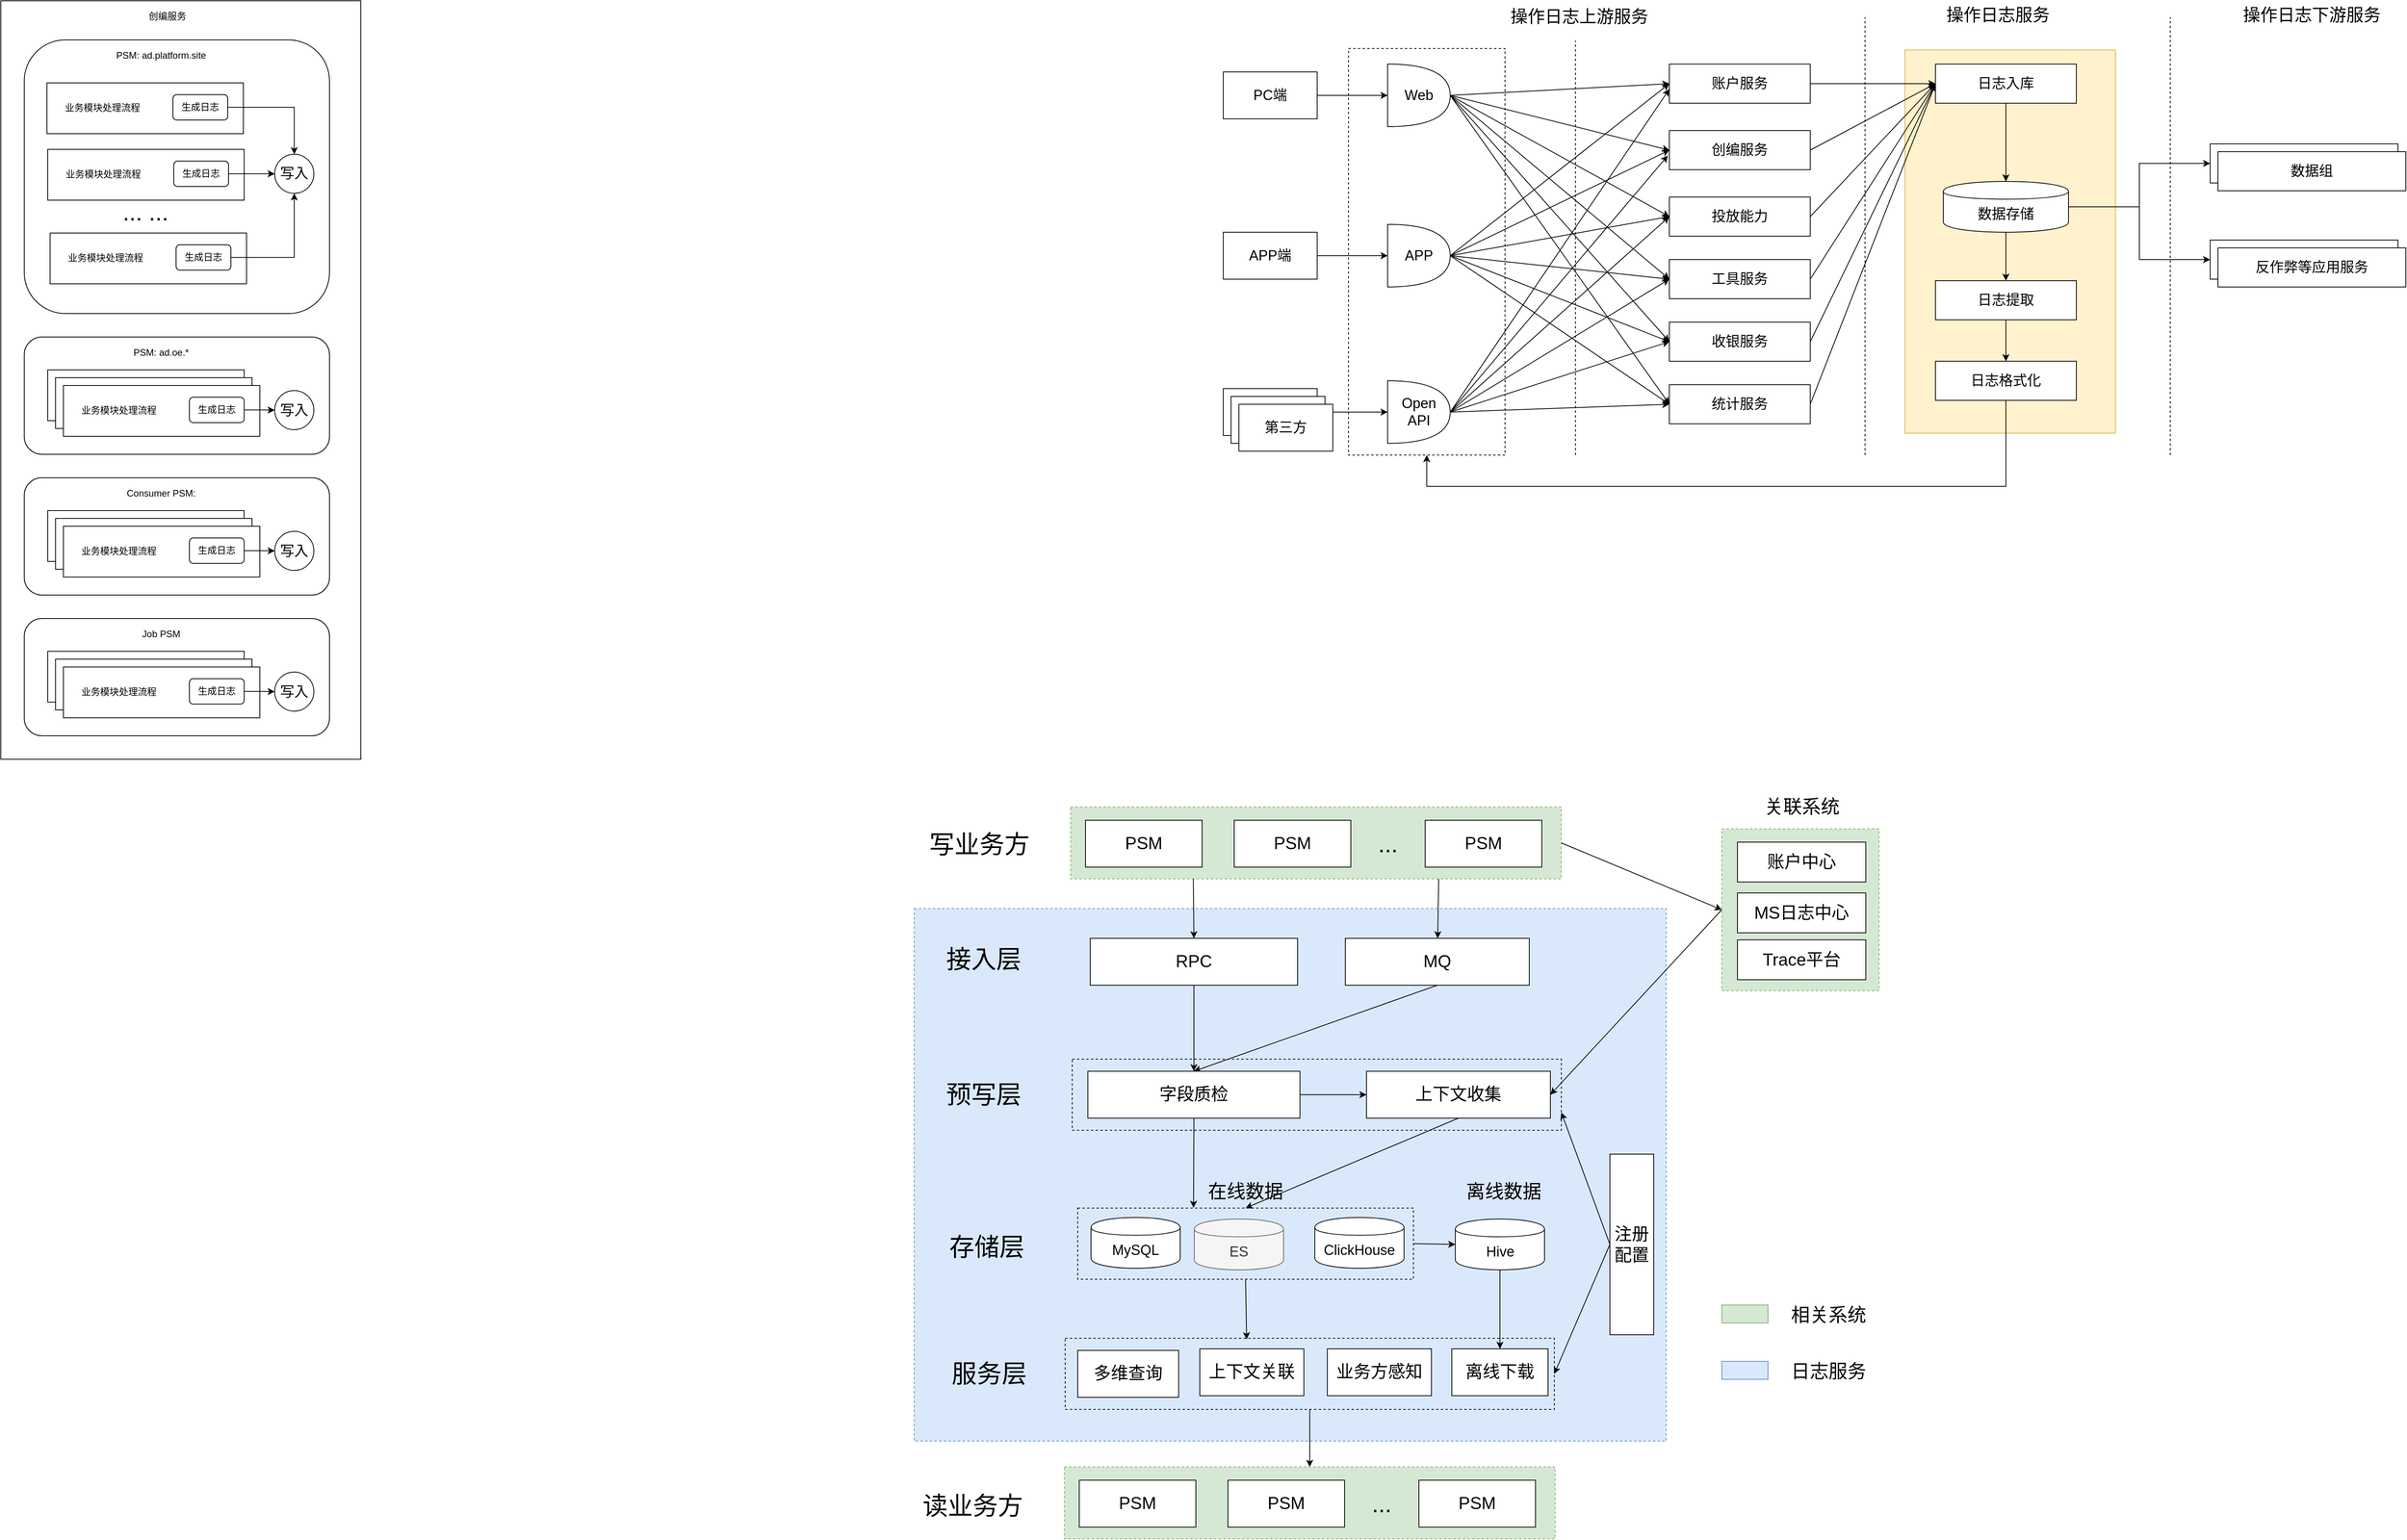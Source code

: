 <mxfile version="12.8.8" type="github">
  <diagram id="G-P-OJ7w4pr3d5O-FjNl" name="Page-1">
    <mxGraphModel dx="2728" dy="1015" grid="0" gridSize="10" guides="1" tooltips="1" connect="1" arrows="1" fold="1" page="1" pageScale="1" pageWidth="827" pageHeight="1169" math="0" shadow="0">
      <root>
        <mxCell id="0" />
        <mxCell id="1" parent="0" />
        <mxCell id="ilKDNeLHNMvyYoR8y2It-230" value="" style="rounded=0;whiteSpace=wrap;html=1;dashed=1;fontSize=24;fillColor=#dae8fc;strokeColor=#6c8ebf;" vertex="1" parent="1">
          <mxGeometry x="835" y="1180" width="961" height="681" as="geometry" />
        </mxCell>
        <mxCell id="ilKDNeLHNMvyYoR8y2It-225" value="" style="rounded=0;whiteSpace=wrap;html=1;fontSize=32;fillColor=none;dashed=1;" vertex="1" parent="1">
          <mxGeometry x="1037" y="1372.5" width="625" height="91" as="geometry" />
        </mxCell>
        <mxCell id="ilKDNeLHNMvyYoR8y2It-206" value="" style="rounded=0;whiteSpace=wrap;html=1;fontSize=32;fillColor=#d5e8d4;dashed=1;strokeColor=#82b366;" vertex="1" parent="1">
          <mxGeometry x="1035" y="1050" width="627" height="92" as="geometry" />
        </mxCell>
        <mxCell id="ilKDNeLHNMvyYoR8y2It-201" value="" style="rounded=0;whiteSpace=wrap;html=1;fontSize=32;fillColor=#d5e8d4;dashed=1;strokeColor=#82b366;" vertex="1" parent="1">
          <mxGeometry x="1867" y="1078" width="201" height="207" as="geometry" />
        </mxCell>
        <mxCell id="ilKDNeLHNMvyYoR8y2It-242" style="edgeStyle=none;rounded=0;orthogonalLoop=1;jettySize=auto;html=1;exitX=0.5;exitY=1;exitDx=0;exitDy=0;entryX=0.5;entryY=0;entryDx=0;entryDy=0;fontSize=24;" edge="1" parent="1" source="ilKDNeLHNMvyYoR8y2It-223" target="ilKDNeLHNMvyYoR8y2It-236">
          <mxGeometry relative="1" as="geometry" />
        </mxCell>
        <mxCell id="ilKDNeLHNMvyYoR8y2It-223" value="" style="rounded=0;whiteSpace=wrap;html=1;fontSize=32;fillColor=none;dashed=1;" vertex="1" parent="1">
          <mxGeometry x="1028" y="1729.5" width="625" height="91" as="geometry" />
        </mxCell>
        <mxCell id="ilKDNeLHNMvyYoR8y2It-227" style="edgeStyle=none;rounded=0;orthogonalLoop=1;jettySize=auto;html=1;exitX=0.5;exitY=1;exitDx=0;exitDy=0;entryX=0.371;entryY=0.015;entryDx=0;entryDy=0;fontSize=24;entryPerimeter=0;" edge="1" parent="1" source="ilKDNeLHNMvyYoR8y2It-191" target="ilKDNeLHNMvyYoR8y2It-223">
          <mxGeometry relative="1" as="geometry" />
        </mxCell>
        <mxCell id="ilKDNeLHNMvyYoR8y2It-191" value="" style="rounded=0;whiteSpace=wrap;html=1;fontSize=32;fillColor=none;dashed=1;" vertex="1" parent="1">
          <mxGeometry x="1044" y="1563" width="429" height="91" as="geometry" />
        </mxCell>
        <mxCell id="ilKDNeLHNMvyYoR8y2It-157" value="" style="rounded=0;whiteSpace=wrap;html=1;fontSize=18;dashed=1;" vertex="1" parent="1">
          <mxGeometry x="1390" y="80" width="200" height="520" as="geometry" />
        </mxCell>
        <mxCell id="ilKDNeLHNMvyYoR8y2It-151" value="" style="rounded=0;whiteSpace=wrap;html=1;fontSize=18;fillColor=#fff2cc;strokeColor=#d6b656;" vertex="1" parent="1">
          <mxGeometry x="2101" y="82" width="269" height="490" as="geometry" />
        </mxCell>
        <mxCell id="ilKDNeLHNMvyYoR8y2It-3" value="" style="rounded=0;whiteSpace=wrap;html=1;" vertex="1" parent="1">
          <mxGeometry x="-332" y="19" width="460" height="970" as="geometry" />
        </mxCell>
        <mxCell id="ilKDNeLHNMvyYoR8y2It-4" value="创编服务" style="text;html=1;strokeColor=none;fillColor=none;align=center;verticalAlign=middle;whiteSpace=wrap;rounded=0;" vertex="1" parent="1">
          <mxGeometry x="-202" y="29" width="165.5" height="20" as="geometry" />
        </mxCell>
        <mxCell id="ilKDNeLHNMvyYoR8y2It-5" value="" style="rounded=1;whiteSpace=wrap;html=1;" vertex="1" parent="1">
          <mxGeometry x="-302" y="69" width="390" height="350" as="geometry" />
        </mxCell>
        <mxCell id="ilKDNeLHNMvyYoR8y2It-6" value="PSM: ad.platform.site" style="text;html=1;strokeColor=none;fillColor=none;align=center;verticalAlign=middle;whiteSpace=wrap;rounded=0;" vertex="1" parent="1">
          <mxGeometry x="-212" y="79" width="170" height="20" as="geometry" />
        </mxCell>
        <mxCell id="ilKDNeLHNMvyYoR8y2It-23" value="... ..." style="text;html=1;strokeColor=none;fillColor=none;align=center;verticalAlign=middle;whiteSpace=wrap;rounded=0;fontSize=30;" vertex="1" parent="1">
          <mxGeometry x="-237.5" y="279" width="180" height="20" as="geometry" />
        </mxCell>
        <mxCell id="ilKDNeLHNMvyYoR8y2It-24" value="" style="rounded=1;whiteSpace=wrap;html=1;" vertex="1" parent="1">
          <mxGeometry x="-302" y="449" width="390" height="150" as="geometry" />
        </mxCell>
        <mxCell id="ilKDNeLHNMvyYoR8y2It-25" value="PSM: ad.oe.*" style="text;html=1;strokeColor=none;fillColor=none;align=center;verticalAlign=middle;whiteSpace=wrap;rounded=0;" vertex="1" parent="1">
          <mxGeometry x="-212" y="459" width="170" height="20" as="geometry" />
        </mxCell>
        <mxCell id="ilKDNeLHNMvyYoR8y2It-42" value="" style="group" vertex="1" connectable="0" parent="1">
          <mxGeometry x="-273" y="124" width="251" height="65" as="geometry" />
        </mxCell>
        <mxCell id="ilKDNeLHNMvyYoR8y2It-9" value="" style="rounded=0;whiteSpace=wrap;html=1;" vertex="1" parent="ilKDNeLHNMvyYoR8y2It-42">
          <mxGeometry width="251" height="65" as="geometry" />
        </mxCell>
        <mxCell id="ilKDNeLHNMvyYoR8y2It-11" value="业务模块处理流程" style="text;html=1;" vertex="1" parent="ilKDNeLHNMvyYoR8y2It-42">
          <mxGeometry x="21" y="17.5" width="140" height="30" as="geometry" />
        </mxCell>
        <mxCell id="ilKDNeLHNMvyYoR8y2It-12" value="生成日志" style="rounded=1;whiteSpace=wrap;html=1;" vertex="1" parent="ilKDNeLHNMvyYoR8y2It-42">
          <mxGeometry x="161" y="15" width="70" height="32.5" as="geometry" />
        </mxCell>
        <mxCell id="ilKDNeLHNMvyYoR8y2It-43" value="" style="group" vertex="1" connectable="0" parent="1">
          <mxGeometry x="-272" y="209" width="251" height="65" as="geometry" />
        </mxCell>
        <mxCell id="ilKDNeLHNMvyYoR8y2It-44" value="" style="rounded=0;whiteSpace=wrap;html=1;" vertex="1" parent="ilKDNeLHNMvyYoR8y2It-43">
          <mxGeometry width="251" height="65" as="geometry" />
        </mxCell>
        <mxCell id="ilKDNeLHNMvyYoR8y2It-45" value="业务模块处理流程" style="text;html=1;" vertex="1" parent="ilKDNeLHNMvyYoR8y2It-43">
          <mxGeometry x="21" y="17.5" width="140" height="30" as="geometry" />
        </mxCell>
        <mxCell id="ilKDNeLHNMvyYoR8y2It-46" value="生成日志" style="rounded=1;whiteSpace=wrap;html=1;" vertex="1" parent="ilKDNeLHNMvyYoR8y2It-43">
          <mxGeometry x="161" y="15" width="70" height="32.5" as="geometry" />
        </mxCell>
        <mxCell id="ilKDNeLHNMvyYoR8y2It-47" value="" style="group" vertex="1" connectable="0" parent="1">
          <mxGeometry x="-269" y="316" width="251" height="65" as="geometry" />
        </mxCell>
        <mxCell id="ilKDNeLHNMvyYoR8y2It-48" value="" style="rounded=0;whiteSpace=wrap;html=1;" vertex="1" parent="ilKDNeLHNMvyYoR8y2It-47">
          <mxGeometry width="251" height="65" as="geometry" />
        </mxCell>
        <mxCell id="ilKDNeLHNMvyYoR8y2It-49" value="业务模块处理流程" style="text;html=1;" vertex="1" parent="ilKDNeLHNMvyYoR8y2It-47">
          <mxGeometry x="21" y="17.5" width="140" height="30" as="geometry" />
        </mxCell>
        <mxCell id="ilKDNeLHNMvyYoR8y2It-50" value="生成日志" style="rounded=1;whiteSpace=wrap;html=1;" vertex="1" parent="ilKDNeLHNMvyYoR8y2It-47">
          <mxGeometry x="161" y="15" width="70" height="32.5" as="geometry" />
        </mxCell>
        <mxCell id="ilKDNeLHNMvyYoR8y2It-51" value="写入" style="ellipse;whiteSpace=wrap;html=1;aspect=fixed;fontSize=18;" vertex="1" parent="1">
          <mxGeometry x="18" y="215.25" width="50" height="50" as="geometry" />
        </mxCell>
        <mxCell id="ilKDNeLHNMvyYoR8y2It-52" style="edgeStyle=orthogonalEdgeStyle;rounded=0;orthogonalLoop=1;jettySize=auto;html=1;exitX=1;exitY=0.5;exitDx=0;exitDy=0;entryX=0.5;entryY=0;entryDx=0;entryDy=0;fontSize=18;" edge="1" parent="1" source="ilKDNeLHNMvyYoR8y2It-12" target="ilKDNeLHNMvyYoR8y2It-51">
          <mxGeometry relative="1" as="geometry" />
        </mxCell>
        <mxCell id="ilKDNeLHNMvyYoR8y2It-53" style="edgeStyle=orthogonalEdgeStyle;rounded=0;orthogonalLoop=1;jettySize=auto;html=1;exitX=1;exitY=0.5;exitDx=0;exitDy=0;fontSize=18;" edge="1" parent="1" source="ilKDNeLHNMvyYoR8y2It-46" target="ilKDNeLHNMvyYoR8y2It-51">
          <mxGeometry relative="1" as="geometry" />
        </mxCell>
        <mxCell id="ilKDNeLHNMvyYoR8y2It-54" style="edgeStyle=orthogonalEdgeStyle;rounded=0;orthogonalLoop=1;jettySize=auto;html=1;exitX=1;exitY=0.5;exitDx=0;exitDy=0;entryX=0.5;entryY=1;entryDx=0;entryDy=0;fontSize=18;" edge="1" parent="1" source="ilKDNeLHNMvyYoR8y2It-50" target="ilKDNeLHNMvyYoR8y2It-51">
          <mxGeometry relative="1" as="geometry" />
        </mxCell>
        <mxCell id="ilKDNeLHNMvyYoR8y2It-55" value="" style="group" vertex="1" connectable="0" parent="1">
          <mxGeometry x="-272" y="491" width="251" height="65" as="geometry" />
        </mxCell>
        <mxCell id="ilKDNeLHNMvyYoR8y2It-56" value="" style="rounded=0;whiteSpace=wrap;html=1;" vertex="1" parent="ilKDNeLHNMvyYoR8y2It-55">
          <mxGeometry width="251" height="65" as="geometry" />
        </mxCell>
        <mxCell id="ilKDNeLHNMvyYoR8y2It-57" value="业务模块处理流程" style="text;html=1;" vertex="1" parent="ilKDNeLHNMvyYoR8y2It-55">
          <mxGeometry x="21" y="17.5" width="140" height="30" as="geometry" />
        </mxCell>
        <mxCell id="ilKDNeLHNMvyYoR8y2It-58" value="生成日志" style="rounded=1;whiteSpace=wrap;html=1;" vertex="1" parent="ilKDNeLHNMvyYoR8y2It-55">
          <mxGeometry x="161" y="15" width="70" height="32.5" as="geometry" />
        </mxCell>
        <mxCell id="ilKDNeLHNMvyYoR8y2It-59" value="" style="group" vertex="1" connectable="0" parent="1">
          <mxGeometry x="-262" y="501" width="251" height="65" as="geometry" />
        </mxCell>
        <mxCell id="ilKDNeLHNMvyYoR8y2It-60" value="" style="rounded=0;whiteSpace=wrap;html=1;" vertex="1" parent="ilKDNeLHNMvyYoR8y2It-59">
          <mxGeometry width="251" height="65" as="geometry" />
        </mxCell>
        <mxCell id="ilKDNeLHNMvyYoR8y2It-61" value="业务模块处理流程" style="text;html=1;" vertex="1" parent="ilKDNeLHNMvyYoR8y2It-59">
          <mxGeometry x="21" y="17.5" width="140" height="30" as="geometry" />
        </mxCell>
        <mxCell id="ilKDNeLHNMvyYoR8y2It-62" value="生成日志" style="rounded=1;whiteSpace=wrap;html=1;" vertex="1" parent="ilKDNeLHNMvyYoR8y2It-59">
          <mxGeometry x="161" y="15" width="70" height="32.5" as="geometry" />
        </mxCell>
        <mxCell id="ilKDNeLHNMvyYoR8y2It-63" value="" style="group" vertex="1" connectable="0" parent="1">
          <mxGeometry x="-252" y="511" width="251" height="65" as="geometry" />
        </mxCell>
        <mxCell id="ilKDNeLHNMvyYoR8y2It-64" value="" style="rounded=0;whiteSpace=wrap;html=1;" vertex="1" parent="ilKDNeLHNMvyYoR8y2It-63">
          <mxGeometry width="251" height="65" as="geometry" />
        </mxCell>
        <mxCell id="ilKDNeLHNMvyYoR8y2It-65" value="业务模块处理流程" style="text;html=1;" vertex="1" parent="ilKDNeLHNMvyYoR8y2It-63">
          <mxGeometry x="21" y="17.5" width="140" height="30" as="geometry" />
        </mxCell>
        <mxCell id="ilKDNeLHNMvyYoR8y2It-66" value="生成日志" style="rounded=1;whiteSpace=wrap;html=1;" vertex="1" parent="ilKDNeLHNMvyYoR8y2It-63">
          <mxGeometry x="161" y="15" width="70" height="32.5" as="geometry" />
        </mxCell>
        <mxCell id="ilKDNeLHNMvyYoR8y2It-67" value="写入" style="ellipse;whiteSpace=wrap;html=1;aspect=fixed;fontSize=18;" vertex="1" parent="1">
          <mxGeometry x="18" y="517.5" width="50" height="50" as="geometry" />
        </mxCell>
        <mxCell id="ilKDNeLHNMvyYoR8y2It-70" style="edgeStyle=orthogonalEdgeStyle;rounded=0;orthogonalLoop=1;jettySize=auto;html=1;exitX=1;exitY=0.5;exitDx=0;exitDy=0;fontSize=18;" edge="1" parent="1" source="ilKDNeLHNMvyYoR8y2It-66" target="ilKDNeLHNMvyYoR8y2It-67">
          <mxGeometry relative="1" as="geometry" />
        </mxCell>
        <mxCell id="ilKDNeLHNMvyYoR8y2It-71" value="" style="rounded=1;whiteSpace=wrap;html=1;" vertex="1" parent="1">
          <mxGeometry x="-302" y="629" width="390" height="150" as="geometry" />
        </mxCell>
        <mxCell id="ilKDNeLHNMvyYoR8y2It-72" value="Consumer PSM:" style="text;html=1;strokeColor=none;fillColor=none;align=center;verticalAlign=middle;whiteSpace=wrap;rounded=0;" vertex="1" parent="1">
          <mxGeometry x="-212" y="639" width="170" height="20" as="geometry" />
        </mxCell>
        <mxCell id="ilKDNeLHNMvyYoR8y2It-73" value="" style="group" vertex="1" connectable="0" parent="1">
          <mxGeometry x="-272" y="671" width="251" height="65" as="geometry" />
        </mxCell>
        <mxCell id="ilKDNeLHNMvyYoR8y2It-74" value="" style="rounded=0;whiteSpace=wrap;html=1;" vertex="1" parent="ilKDNeLHNMvyYoR8y2It-73">
          <mxGeometry width="251" height="65" as="geometry" />
        </mxCell>
        <mxCell id="ilKDNeLHNMvyYoR8y2It-75" value="业务模块处理流程" style="text;html=1;" vertex="1" parent="ilKDNeLHNMvyYoR8y2It-73">
          <mxGeometry x="21" y="17.5" width="140" height="30" as="geometry" />
        </mxCell>
        <mxCell id="ilKDNeLHNMvyYoR8y2It-76" value="生成日志" style="rounded=1;whiteSpace=wrap;html=1;" vertex="1" parent="ilKDNeLHNMvyYoR8y2It-73">
          <mxGeometry x="161" y="15" width="70" height="32.5" as="geometry" />
        </mxCell>
        <mxCell id="ilKDNeLHNMvyYoR8y2It-77" value="" style="group" vertex="1" connectable="0" parent="1">
          <mxGeometry x="-262" y="681" width="251" height="65" as="geometry" />
        </mxCell>
        <mxCell id="ilKDNeLHNMvyYoR8y2It-78" value="" style="rounded=0;whiteSpace=wrap;html=1;" vertex="1" parent="ilKDNeLHNMvyYoR8y2It-77">
          <mxGeometry width="251" height="65" as="geometry" />
        </mxCell>
        <mxCell id="ilKDNeLHNMvyYoR8y2It-79" value="业务模块处理流程" style="text;html=1;" vertex="1" parent="ilKDNeLHNMvyYoR8y2It-77">
          <mxGeometry x="21" y="17.5" width="140" height="30" as="geometry" />
        </mxCell>
        <mxCell id="ilKDNeLHNMvyYoR8y2It-80" value="生成日志" style="rounded=1;whiteSpace=wrap;html=1;" vertex="1" parent="ilKDNeLHNMvyYoR8y2It-77">
          <mxGeometry x="161" y="15" width="70" height="32.5" as="geometry" />
        </mxCell>
        <mxCell id="ilKDNeLHNMvyYoR8y2It-81" value="" style="group" vertex="1" connectable="0" parent="1">
          <mxGeometry x="-252" y="691" width="251" height="65" as="geometry" />
        </mxCell>
        <mxCell id="ilKDNeLHNMvyYoR8y2It-82" value="" style="rounded=0;whiteSpace=wrap;html=1;" vertex="1" parent="ilKDNeLHNMvyYoR8y2It-81">
          <mxGeometry width="251" height="65" as="geometry" />
        </mxCell>
        <mxCell id="ilKDNeLHNMvyYoR8y2It-83" value="业务模块处理流程" style="text;html=1;" vertex="1" parent="ilKDNeLHNMvyYoR8y2It-81">
          <mxGeometry x="21" y="17.5" width="140" height="30" as="geometry" />
        </mxCell>
        <mxCell id="ilKDNeLHNMvyYoR8y2It-84" value="生成日志" style="rounded=1;whiteSpace=wrap;html=1;" vertex="1" parent="ilKDNeLHNMvyYoR8y2It-81">
          <mxGeometry x="161" y="15" width="70" height="32.5" as="geometry" />
        </mxCell>
        <mxCell id="ilKDNeLHNMvyYoR8y2It-85" value="写入" style="ellipse;whiteSpace=wrap;html=1;aspect=fixed;fontSize=18;" vertex="1" parent="1">
          <mxGeometry x="18" y="697.5" width="50" height="50" as="geometry" />
        </mxCell>
        <mxCell id="ilKDNeLHNMvyYoR8y2It-86" style="edgeStyle=orthogonalEdgeStyle;rounded=0;orthogonalLoop=1;jettySize=auto;html=1;exitX=1;exitY=0.5;exitDx=0;exitDy=0;fontSize=18;" edge="1" parent="1" source="ilKDNeLHNMvyYoR8y2It-84" target="ilKDNeLHNMvyYoR8y2It-85">
          <mxGeometry relative="1" as="geometry" />
        </mxCell>
        <mxCell id="ilKDNeLHNMvyYoR8y2It-87" value="" style="rounded=1;whiteSpace=wrap;html=1;" vertex="1" parent="1">
          <mxGeometry x="-302" y="809" width="390" height="150" as="geometry" />
        </mxCell>
        <mxCell id="ilKDNeLHNMvyYoR8y2It-88" value="Job PSM" style="text;html=1;strokeColor=none;fillColor=none;align=center;verticalAlign=middle;whiteSpace=wrap;rounded=0;" vertex="1" parent="1">
          <mxGeometry x="-212" y="819" width="170" height="20" as="geometry" />
        </mxCell>
        <mxCell id="ilKDNeLHNMvyYoR8y2It-89" value="" style="group" vertex="1" connectable="0" parent="1">
          <mxGeometry x="-272" y="851" width="251" height="65" as="geometry" />
        </mxCell>
        <mxCell id="ilKDNeLHNMvyYoR8y2It-90" value="" style="rounded=0;whiteSpace=wrap;html=1;" vertex="1" parent="ilKDNeLHNMvyYoR8y2It-89">
          <mxGeometry width="251" height="65" as="geometry" />
        </mxCell>
        <mxCell id="ilKDNeLHNMvyYoR8y2It-91" value="业务模块处理流程" style="text;html=1;" vertex="1" parent="ilKDNeLHNMvyYoR8y2It-89">
          <mxGeometry x="21" y="17.5" width="140" height="30" as="geometry" />
        </mxCell>
        <mxCell id="ilKDNeLHNMvyYoR8y2It-92" value="生成日志" style="rounded=1;whiteSpace=wrap;html=1;" vertex="1" parent="ilKDNeLHNMvyYoR8y2It-89">
          <mxGeometry x="161" y="15" width="70" height="32.5" as="geometry" />
        </mxCell>
        <mxCell id="ilKDNeLHNMvyYoR8y2It-93" value="" style="group" vertex="1" connectable="0" parent="1">
          <mxGeometry x="-262" y="861" width="251" height="65" as="geometry" />
        </mxCell>
        <mxCell id="ilKDNeLHNMvyYoR8y2It-94" value="" style="rounded=0;whiteSpace=wrap;html=1;" vertex="1" parent="ilKDNeLHNMvyYoR8y2It-93">
          <mxGeometry width="251" height="65" as="geometry" />
        </mxCell>
        <mxCell id="ilKDNeLHNMvyYoR8y2It-95" value="业务模块处理流程" style="text;html=1;" vertex="1" parent="ilKDNeLHNMvyYoR8y2It-93">
          <mxGeometry x="21" y="17.5" width="140" height="30" as="geometry" />
        </mxCell>
        <mxCell id="ilKDNeLHNMvyYoR8y2It-96" value="生成日志" style="rounded=1;whiteSpace=wrap;html=1;" vertex="1" parent="ilKDNeLHNMvyYoR8y2It-93">
          <mxGeometry x="161" y="15" width="70" height="32.5" as="geometry" />
        </mxCell>
        <mxCell id="ilKDNeLHNMvyYoR8y2It-97" value="" style="group" vertex="1" connectable="0" parent="1">
          <mxGeometry x="-252" y="871" width="251" height="65" as="geometry" />
        </mxCell>
        <mxCell id="ilKDNeLHNMvyYoR8y2It-98" value="" style="rounded=0;whiteSpace=wrap;html=1;" vertex="1" parent="ilKDNeLHNMvyYoR8y2It-97">
          <mxGeometry width="251" height="65" as="geometry" />
        </mxCell>
        <mxCell id="ilKDNeLHNMvyYoR8y2It-99" value="业务模块处理流程" style="text;html=1;" vertex="1" parent="ilKDNeLHNMvyYoR8y2It-97">
          <mxGeometry x="21" y="17.5" width="140" height="30" as="geometry" />
        </mxCell>
        <mxCell id="ilKDNeLHNMvyYoR8y2It-100" value="生成日志" style="rounded=1;whiteSpace=wrap;html=1;" vertex="1" parent="ilKDNeLHNMvyYoR8y2It-97">
          <mxGeometry x="161" y="15" width="70" height="32.5" as="geometry" />
        </mxCell>
        <mxCell id="ilKDNeLHNMvyYoR8y2It-101" value="写入" style="ellipse;whiteSpace=wrap;html=1;aspect=fixed;fontSize=18;" vertex="1" parent="1">
          <mxGeometry x="18" y="877.5" width="50" height="50" as="geometry" />
        </mxCell>
        <mxCell id="ilKDNeLHNMvyYoR8y2It-102" style="edgeStyle=orthogonalEdgeStyle;rounded=0;orthogonalLoop=1;jettySize=auto;html=1;exitX=1;exitY=0.5;exitDx=0;exitDy=0;fontSize=18;" edge="1" parent="1" source="ilKDNeLHNMvyYoR8y2It-100" target="ilKDNeLHNMvyYoR8y2It-101">
          <mxGeometry relative="1" as="geometry" />
        </mxCell>
        <mxCell id="ilKDNeLHNMvyYoR8y2It-136" style="edgeStyle=none;rounded=0;orthogonalLoop=1;jettySize=auto;html=1;exitX=1;exitY=0.5;exitDx=0;exitDy=0;fontSize=18;" edge="1" parent="1" source="ilKDNeLHNMvyYoR8y2It-103" target="ilKDNeLHNMvyYoR8y2It-108">
          <mxGeometry relative="1" as="geometry" />
        </mxCell>
        <mxCell id="ilKDNeLHNMvyYoR8y2It-103" value="PC端" style="rounded=0;whiteSpace=wrap;html=1;fontSize=18;" vertex="1" parent="1">
          <mxGeometry x="1230" y="110" width="120" height="60" as="geometry" />
        </mxCell>
        <mxCell id="ilKDNeLHNMvyYoR8y2It-137" style="edgeStyle=none;rounded=0;orthogonalLoop=1;jettySize=auto;html=1;exitX=1;exitY=0.5;exitDx=0;exitDy=0;entryX=0;entryY=0.5;entryDx=0;entryDy=0;entryPerimeter=0;fontSize=18;" edge="1" parent="1" source="ilKDNeLHNMvyYoR8y2It-104" target="ilKDNeLHNMvyYoR8y2It-109">
          <mxGeometry relative="1" as="geometry" />
        </mxCell>
        <mxCell id="ilKDNeLHNMvyYoR8y2It-104" value="APP端" style="rounded=0;whiteSpace=wrap;html=1;fontSize=18;" vertex="1" parent="1">
          <mxGeometry x="1230" y="315" width="120" height="60" as="geometry" />
        </mxCell>
        <mxCell id="ilKDNeLHNMvyYoR8y2It-138" style="edgeStyle=none;rounded=0;orthogonalLoop=1;jettySize=auto;html=1;exitX=1;exitY=0.5;exitDx=0;exitDy=0;entryX=0;entryY=0.5;entryDx=0;entryDy=0;entryPerimeter=0;fontSize=18;" edge="1" parent="1" source="ilKDNeLHNMvyYoR8y2It-105" target="ilKDNeLHNMvyYoR8y2It-110">
          <mxGeometry relative="1" as="geometry" />
        </mxCell>
        <mxCell id="ilKDNeLHNMvyYoR8y2It-105" value="第三方" style="rounded=0;whiteSpace=wrap;html=1;fontSize=18;" vertex="1" parent="1">
          <mxGeometry x="1230" y="515" width="120" height="60" as="geometry" />
        </mxCell>
        <mxCell id="ilKDNeLHNMvyYoR8y2It-118" style="rounded=0;orthogonalLoop=1;jettySize=auto;html=1;exitX=1;exitY=0.5;exitDx=0;exitDy=0;exitPerimeter=0;entryX=0;entryY=0.5;entryDx=0;entryDy=0;fontSize=18;" edge="1" parent="1" source="ilKDNeLHNMvyYoR8y2It-108" target="ilKDNeLHNMvyYoR8y2It-112">
          <mxGeometry relative="1" as="geometry" />
        </mxCell>
        <mxCell id="ilKDNeLHNMvyYoR8y2It-119" style="edgeStyle=none;rounded=0;orthogonalLoop=1;jettySize=auto;html=1;exitX=1;exitY=0.5;exitDx=0;exitDy=0;exitPerimeter=0;entryX=0;entryY=0.5;entryDx=0;entryDy=0;fontSize=18;" edge="1" parent="1" source="ilKDNeLHNMvyYoR8y2It-108" target="ilKDNeLHNMvyYoR8y2It-113">
          <mxGeometry relative="1" as="geometry" />
        </mxCell>
        <mxCell id="ilKDNeLHNMvyYoR8y2It-120" style="edgeStyle=none;rounded=0;orthogonalLoop=1;jettySize=auto;html=1;exitX=1;exitY=0.5;exitDx=0;exitDy=0;exitPerimeter=0;entryX=0;entryY=0.5;entryDx=0;entryDy=0;fontSize=18;" edge="1" parent="1" source="ilKDNeLHNMvyYoR8y2It-108" target="ilKDNeLHNMvyYoR8y2It-114">
          <mxGeometry relative="1" as="geometry" />
        </mxCell>
        <mxCell id="ilKDNeLHNMvyYoR8y2It-121" style="edgeStyle=none;rounded=0;orthogonalLoop=1;jettySize=auto;html=1;exitX=1;exitY=0.5;exitDx=0;exitDy=0;exitPerimeter=0;entryX=0;entryY=0.5;entryDx=0;entryDy=0;fontSize=18;" edge="1" parent="1" source="ilKDNeLHNMvyYoR8y2It-108" target="ilKDNeLHNMvyYoR8y2It-115">
          <mxGeometry relative="1" as="geometry" />
        </mxCell>
        <mxCell id="ilKDNeLHNMvyYoR8y2It-122" style="edgeStyle=none;rounded=0;orthogonalLoop=1;jettySize=auto;html=1;exitX=1;exitY=0.5;exitDx=0;exitDy=0;exitPerimeter=0;entryX=0;entryY=0.5;entryDx=0;entryDy=0;fontSize=18;" edge="1" parent="1" source="ilKDNeLHNMvyYoR8y2It-108" target="ilKDNeLHNMvyYoR8y2It-116">
          <mxGeometry relative="1" as="geometry" />
        </mxCell>
        <mxCell id="ilKDNeLHNMvyYoR8y2It-123" style="edgeStyle=none;rounded=0;orthogonalLoop=1;jettySize=auto;html=1;exitX=1;exitY=0.5;exitDx=0;exitDy=0;exitPerimeter=0;entryX=0;entryY=0.5;entryDx=0;entryDy=0;fontSize=18;" edge="1" parent="1" source="ilKDNeLHNMvyYoR8y2It-108" target="ilKDNeLHNMvyYoR8y2It-117">
          <mxGeometry relative="1" as="geometry" />
        </mxCell>
        <mxCell id="ilKDNeLHNMvyYoR8y2It-108" value="Web" style="shape=or;whiteSpace=wrap;html=1;fontSize=18;" vertex="1" parent="1">
          <mxGeometry x="1440" y="100" width="80" height="80" as="geometry" />
        </mxCell>
        <mxCell id="ilKDNeLHNMvyYoR8y2It-124" style="edgeStyle=none;rounded=0;orthogonalLoop=1;jettySize=auto;html=1;exitX=1;exitY=0.5;exitDx=0;exitDy=0;exitPerimeter=0;entryX=0;entryY=0.5;entryDx=0;entryDy=0;fontSize=18;" edge="1" parent="1" source="ilKDNeLHNMvyYoR8y2It-109" target="ilKDNeLHNMvyYoR8y2It-112">
          <mxGeometry relative="1" as="geometry" />
        </mxCell>
        <mxCell id="ilKDNeLHNMvyYoR8y2It-125" style="edgeStyle=none;rounded=0;orthogonalLoop=1;jettySize=auto;html=1;exitX=1;exitY=0.5;exitDx=0;exitDy=0;exitPerimeter=0;entryX=0;entryY=0.5;entryDx=0;entryDy=0;fontSize=18;" edge="1" parent="1" source="ilKDNeLHNMvyYoR8y2It-109" target="ilKDNeLHNMvyYoR8y2It-113">
          <mxGeometry relative="1" as="geometry" />
        </mxCell>
        <mxCell id="ilKDNeLHNMvyYoR8y2It-126" style="edgeStyle=none;rounded=0;orthogonalLoop=1;jettySize=auto;html=1;exitX=1;exitY=0.5;exitDx=0;exitDy=0;exitPerimeter=0;entryX=0;entryY=0.5;entryDx=0;entryDy=0;fontSize=18;" edge="1" parent="1" source="ilKDNeLHNMvyYoR8y2It-109" target="ilKDNeLHNMvyYoR8y2It-114">
          <mxGeometry relative="1" as="geometry" />
        </mxCell>
        <mxCell id="ilKDNeLHNMvyYoR8y2It-127" style="edgeStyle=none;rounded=0;orthogonalLoop=1;jettySize=auto;html=1;exitX=1;exitY=0.5;exitDx=0;exitDy=0;exitPerimeter=0;entryX=0;entryY=0.5;entryDx=0;entryDy=0;fontSize=18;" edge="1" parent="1" source="ilKDNeLHNMvyYoR8y2It-109" target="ilKDNeLHNMvyYoR8y2It-115">
          <mxGeometry relative="1" as="geometry" />
        </mxCell>
        <mxCell id="ilKDNeLHNMvyYoR8y2It-128" style="edgeStyle=none;rounded=0;orthogonalLoop=1;jettySize=auto;html=1;exitX=1;exitY=0.5;exitDx=0;exitDy=0;exitPerimeter=0;entryX=0;entryY=0.5;entryDx=0;entryDy=0;fontSize=18;" edge="1" parent="1" source="ilKDNeLHNMvyYoR8y2It-109" target="ilKDNeLHNMvyYoR8y2It-116">
          <mxGeometry relative="1" as="geometry" />
        </mxCell>
        <mxCell id="ilKDNeLHNMvyYoR8y2It-129" style="edgeStyle=none;rounded=0;orthogonalLoop=1;jettySize=auto;html=1;exitX=1;exitY=0.5;exitDx=0;exitDy=0;exitPerimeter=0;entryX=0;entryY=0.5;entryDx=0;entryDy=0;fontSize=18;" edge="1" parent="1" source="ilKDNeLHNMvyYoR8y2It-109" target="ilKDNeLHNMvyYoR8y2It-117">
          <mxGeometry relative="1" as="geometry" />
        </mxCell>
        <mxCell id="ilKDNeLHNMvyYoR8y2It-109" value="APP" style="shape=or;whiteSpace=wrap;html=1;fontSize=18;" vertex="1" parent="1">
          <mxGeometry x="1440" y="305" width="80" height="80" as="geometry" />
        </mxCell>
        <mxCell id="ilKDNeLHNMvyYoR8y2It-130" style="edgeStyle=none;rounded=0;orthogonalLoop=1;jettySize=auto;html=1;exitX=1;exitY=0.5;exitDx=0;exitDy=0;exitPerimeter=0;entryX=0;entryY=0.64;entryDx=0;entryDy=0;entryPerimeter=0;fontSize=18;" edge="1" parent="1" source="ilKDNeLHNMvyYoR8y2It-110" target="ilKDNeLHNMvyYoR8y2It-112">
          <mxGeometry relative="1" as="geometry" />
        </mxCell>
        <mxCell id="ilKDNeLHNMvyYoR8y2It-131" style="edgeStyle=none;rounded=0;orthogonalLoop=1;jettySize=auto;html=1;exitX=1;exitY=0.5;exitDx=0;exitDy=0;exitPerimeter=0;entryX=-0.011;entryY=0.64;entryDx=0;entryDy=0;entryPerimeter=0;fontSize=18;" edge="1" parent="1" source="ilKDNeLHNMvyYoR8y2It-110" target="ilKDNeLHNMvyYoR8y2It-113">
          <mxGeometry relative="1" as="geometry" />
        </mxCell>
        <mxCell id="ilKDNeLHNMvyYoR8y2It-132" style="edgeStyle=none;rounded=0;orthogonalLoop=1;jettySize=auto;html=1;exitX=1;exitY=0.5;exitDx=0;exitDy=0;exitPerimeter=0;entryX=0;entryY=0.5;entryDx=0;entryDy=0;fontSize=18;" edge="1" parent="1" source="ilKDNeLHNMvyYoR8y2It-110" target="ilKDNeLHNMvyYoR8y2It-114">
          <mxGeometry relative="1" as="geometry" />
        </mxCell>
        <mxCell id="ilKDNeLHNMvyYoR8y2It-133" style="edgeStyle=none;rounded=0;orthogonalLoop=1;jettySize=auto;html=1;exitX=1;exitY=0.5;exitDx=0;exitDy=0;exitPerimeter=0;entryX=0;entryY=0.5;entryDx=0;entryDy=0;fontSize=18;" edge="1" parent="1" source="ilKDNeLHNMvyYoR8y2It-110" target="ilKDNeLHNMvyYoR8y2It-115">
          <mxGeometry relative="1" as="geometry" />
        </mxCell>
        <mxCell id="ilKDNeLHNMvyYoR8y2It-134" style="edgeStyle=none;rounded=0;orthogonalLoop=1;jettySize=auto;html=1;exitX=1;exitY=0.5;exitDx=0;exitDy=0;exitPerimeter=0;entryX=0;entryY=0.5;entryDx=0;entryDy=0;fontSize=18;" edge="1" parent="1" source="ilKDNeLHNMvyYoR8y2It-110" target="ilKDNeLHNMvyYoR8y2It-116">
          <mxGeometry relative="1" as="geometry" />
        </mxCell>
        <mxCell id="ilKDNeLHNMvyYoR8y2It-135" style="edgeStyle=none;rounded=0;orthogonalLoop=1;jettySize=auto;html=1;exitX=1;exitY=0.5;exitDx=0;exitDy=0;exitPerimeter=0;entryX=0;entryY=0.5;entryDx=0;entryDy=0;fontSize=18;" edge="1" parent="1" source="ilKDNeLHNMvyYoR8y2It-110" target="ilKDNeLHNMvyYoR8y2It-117">
          <mxGeometry relative="1" as="geometry" />
        </mxCell>
        <mxCell id="ilKDNeLHNMvyYoR8y2It-110" value="Open&lt;br&gt;API" style="shape=or;whiteSpace=wrap;html=1;fontSize=18;" vertex="1" parent="1">
          <mxGeometry x="1440" y="505" width="80" height="80" as="geometry" />
        </mxCell>
        <mxCell id="ilKDNeLHNMvyYoR8y2It-111" value="" style="endArrow=none;dashed=1;html=1;fontSize=18;" edge="1" parent="1">
          <mxGeometry width="50" height="50" relative="1" as="geometry">
            <mxPoint x="1680" y="600" as="sourcePoint" />
            <mxPoint x="1680" y="70" as="targetPoint" />
          </mxGeometry>
        </mxCell>
        <mxCell id="ilKDNeLHNMvyYoR8y2It-141" style="edgeStyle=none;rounded=0;orthogonalLoop=1;jettySize=auto;html=1;exitX=1;exitY=0.5;exitDx=0;exitDy=0;entryX=0;entryY=0.5;entryDx=0;entryDy=0;fontSize=18;" edge="1" parent="1" source="ilKDNeLHNMvyYoR8y2It-112" target="ilKDNeLHNMvyYoR8y2It-140">
          <mxGeometry relative="1" as="geometry" />
        </mxCell>
        <mxCell id="ilKDNeLHNMvyYoR8y2It-112" value="账户服务" style="rounded=0;whiteSpace=wrap;html=1;fontSize=18;" vertex="1" parent="1">
          <mxGeometry x="1800" y="100" width="180" height="50" as="geometry" />
        </mxCell>
        <mxCell id="ilKDNeLHNMvyYoR8y2It-142" style="edgeStyle=none;rounded=0;orthogonalLoop=1;jettySize=auto;html=1;exitX=1;exitY=0.5;exitDx=0;exitDy=0;fontSize=18;entryX=0;entryY=0.5;entryDx=0;entryDy=0;" edge="1" parent="1" source="ilKDNeLHNMvyYoR8y2It-113" target="ilKDNeLHNMvyYoR8y2It-140">
          <mxGeometry relative="1" as="geometry">
            <mxPoint x="2180" y="300" as="targetPoint" />
          </mxGeometry>
        </mxCell>
        <mxCell id="ilKDNeLHNMvyYoR8y2It-113" value="创编服务" style="rounded=0;whiteSpace=wrap;html=1;fontSize=18;" vertex="1" parent="1">
          <mxGeometry x="1800" y="185" width="180" height="50" as="geometry" />
        </mxCell>
        <mxCell id="ilKDNeLHNMvyYoR8y2It-143" style="edgeStyle=none;rounded=0;orthogonalLoop=1;jettySize=auto;html=1;exitX=1;exitY=0.5;exitDx=0;exitDy=0;entryX=0;entryY=0.5;entryDx=0;entryDy=0;fontSize=18;" edge="1" parent="1" source="ilKDNeLHNMvyYoR8y2It-114" target="ilKDNeLHNMvyYoR8y2It-140">
          <mxGeometry relative="1" as="geometry" />
        </mxCell>
        <mxCell id="ilKDNeLHNMvyYoR8y2It-114" value="投放能力" style="rounded=0;whiteSpace=wrap;html=1;fontSize=18;" vertex="1" parent="1">
          <mxGeometry x="1800" y="270" width="180" height="50" as="geometry" />
        </mxCell>
        <mxCell id="ilKDNeLHNMvyYoR8y2It-144" style="edgeStyle=none;rounded=0;orthogonalLoop=1;jettySize=auto;html=1;exitX=1;exitY=0.5;exitDx=0;exitDy=0;entryX=0;entryY=0.5;entryDx=0;entryDy=0;fontSize=18;" edge="1" parent="1" source="ilKDNeLHNMvyYoR8y2It-115" target="ilKDNeLHNMvyYoR8y2It-140">
          <mxGeometry relative="1" as="geometry" />
        </mxCell>
        <mxCell id="ilKDNeLHNMvyYoR8y2It-115" value="工具服务" style="rounded=0;whiteSpace=wrap;html=1;fontSize=18;" vertex="1" parent="1">
          <mxGeometry x="1800" y="350" width="180" height="50" as="geometry" />
        </mxCell>
        <mxCell id="ilKDNeLHNMvyYoR8y2It-145" style="edgeStyle=none;rounded=0;orthogonalLoop=1;jettySize=auto;html=1;exitX=1;exitY=0.5;exitDx=0;exitDy=0;fontSize=18;entryX=0;entryY=0.5;entryDx=0;entryDy=0;" edge="1" parent="1" source="ilKDNeLHNMvyYoR8y2It-116" target="ilKDNeLHNMvyYoR8y2It-140">
          <mxGeometry relative="1" as="geometry">
            <mxPoint x="2180" y="290" as="targetPoint" />
          </mxGeometry>
        </mxCell>
        <mxCell id="ilKDNeLHNMvyYoR8y2It-116" value="收银服务" style="rounded=0;whiteSpace=wrap;html=1;fontSize=18;" vertex="1" parent="1">
          <mxGeometry x="1800" y="430" width="180" height="50" as="geometry" />
        </mxCell>
        <mxCell id="ilKDNeLHNMvyYoR8y2It-146" style="edgeStyle=none;rounded=0;orthogonalLoop=1;jettySize=auto;html=1;exitX=1;exitY=0.5;exitDx=0;exitDy=0;fontSize=18;entryX=0;entryY=0.5;entryDx=0;entryDy=0;" edge="1" parent="1" source="ilKDNeLHNMvyYoR8y2It-117" target="ilKDNeLHNMvyYoR8y2It-140">
          <mxGeometry relative="1" as="geometry">
            <mxPoint x="2180" y="290" as="targetPoint" />
          </mxGeometry>
        </mxCell>
        <mxCell id="ilKDNeLHNMvyYoR8y2It-117" value="统计服务" style="rounded=0;whiteSpace=wrap;html=1;fontSize=18;" vertex="1" parent="1">
          <mxGeometry x="1800" y="510" width="180" height="50" as="geometry" />
        </mxCell>
        <mxCell id="ilKDNeLHNMvyYoR8y2It-139" value="" style="endArrow=none;dashed=1;html=1;fontSize=18;" edge="1" parent="1">
          <mxGeometry width="50" height="50" relative="1" as="geometry">
            <mxPoint x="2050" y="600" as="sourcePoint" />
            <mxPoint x="2050" y="40" as="targetPoint" />
          </mxGeometry>
        </mxCell>
        <mxCell id="ilKDNeLHNMvyYoR8y2It-153" style="edgeStyle=none;rounded=0;orthogonalLoop=1;jettySize=auto;html=1;exitX=0.5;exitY=1;exitDx=0;exitDy=0;entryX=0.5;entryY=0;entryDx=0;entryDy=0;fontSize=18;" edge="1" parent="1" source="ilKDNeLHNMvyYoR8y2It-140" target="ilKDNeLHNMvyYoR8y2It-152">
          <mxGeometry relative="1" as="geometry" />
        </mxCell>
        <mxCell id="ilKDNeLHNMvyYoR8y2It-140" value="日志入库" style="rounded=0;whiteSpace=wrap;html=1;fontSize=18;" vertex="1" parent="1">
          <mxGeometry x="2140" y="100" width="180" height="50" as="geometry" />
        </mxCell>
        <mxCell id="ilKDNeLHNMvyYoR8y2It-155" style="edgeStyle=none;rounded=0;orthogonalLoop=1;jettySize=auto;html=1;exitX=0.5;exitY=1;exitDx=0;exitDy=0;fontSize=18;" edge="1" parent="1" source="ilKDNeLHNMvyYoR8y2It-147" target="ilKDNeLHNMvyYoR8y2It-150">
          <mxGeometry relative="1" as="geometry" />
        </mxCell>
        <mxCell id="ilKDNeLHNMvyYoR8y2It-147" value="日志提取" style="rounded=0;whiteSpace=wrap;html=1;fontSize=18;" vertex="1" parent="1">
          <mxGeometry x="2140" y="377" width="180" height="50" as="geometry" />
        </mxCell>
        <mxCell id="ilKDNeLHNMvyYoR8y2It-156" style="edgeStyle=orthogonalEdgeStyle;rounded=0;orthogonalLoop=1;jettySize=auto;html=1;exitX=0.5;exitY=1;exitDx=0;exitDy=0;fontSize=18;entryX=0.5;entryY=1;entryDx=0;entryDy=0;" edge="1" parent="1" source="ilKDNeLHNMvyYoR8y2It-150" target="ilKDNeLHNMvyYoR8y2It-157">
          <mxGeometry relative="1" as="geometry">
            <mxPoint x="1890" y="670" as="targetPoint" />
            <Array as="points">
              <mxPoint x="2230" y="640" />
              <mxPoint x="1490" y="640" />
            </Array>
          </mxGeometry>
        </mxCell>
        <mxCell id="ilKDNeLHNMvyYoR8y2It-150" value="日志格式化" style="rounded=0;whiteSpace=wrap;html=1;fontSize=18;" vertex="1" parent="1">
          <mxGeometry x="2140" y="480" width="180" height="50" as="geometry" />
        </mxCell>
        <mxCell id="ilKDNeLHNMvyYoR8y2It-154" style="edgeStyle=none;rounded=0;orthogonalLoop=1;jettySize=auto;html=1;exitX=0.5;exitY=1;exitDx=0;exitDy=0;fontSize=18;" edge="1" parent="1" source="ilKDNeLHNMvyYoR8y2It-152" target="ilKDNeLHNMvyYoR8y2It-147">
          <mxGeometry relative="1" as="geometry" />
        </mxCell>
        <mxCell id="ilKDNeLHNMvyYoR8y2It-165" style="edgeStyle=orthogonalEdgeStyle;rounded=0;orthogonalLoop=1;jettySize=auto;html=1;exitX=1;exitY=0.5;exitDx=0;exitDy=0;entryX=0;entryY=0.5;entryDx=0;entryDy=0;fontSize=22;" edge="1" parent="1" source="ilKDNeLHNMvyYoR8y2It-152" target="ilKDNeLHNMvyYoR8y2It-164">
          <mxGeometry relative="1" as="geometry" />
        </mxCell>
        <mxCell id="ilKDNeLHNMvyYoR8y2It-166" style="edgeStyle=orthogonalEdgeStyle;rounded=0;orthogonalLoop=1;jettySize=auto;html=1;exitX=1;exitY=0.5;exitDx=0;exitDy=0;entryX=0;entryY=0.5;entryDx=0;entryDy=0;fontSize=22;" edge="1" parent="1" source="ilKDNeLHNMvyYoR8y2It-152" target="ilKDNeLHNMvyYoR8y2It-163">
          <mxGeometry relative="1" as="geometry" />
        </mxCell>
        <mxCell id="ilKDNeLHNMvyYoR8y2It-152" value="数据存储" style="shape=cylinder;whiteSpace=wrap;html=1;boundedLbl=1;backgroundOutline=1;fontSize=18;" vertex="1" parent="1">
          <mxGeometry x="2150" y="250" width="160" height="65" as="geometry" />
        </mxCell>
        <mxCell id="ilKDNeLHNMvyYoR8y2It-158" value="操作日志服务" style="text;html=1;strokeColor=none;fillColor=none;align=center;verticalAlign=middle;whiteSpace=wrap;rounded=0;dashed=1;fontSize=22;" vertex="1" parent="1">
          <mxGeometry x="2130" y="28" width="180" height="20" as="geometry" />
        </mxCell>
        <mxCell id="ilKDNeLHNMvyYoR8y2It-161" value="操作日志下游服务" style="text;html=1;strokeColor=none;fillColor=none;align=center;verticalAlign=middle;whiteSpace=wrap;rounded=0;dashed=1;fontSize=22;" vertex="1" parent="1">
          <mxGeometry x="2511" y="28" width="220" height="20" as="geometry" />
        </mxCell>
        <mxCell id="ilKDNeLHNMvyYoR8y2It-162" value="操作日志上游服务" style="text;html=1;strokeColor=none;fillColor=none;align=center;verticalAlign=middle;whiteSpace=wrap;rounded=0;dashed=1;fontSize=22;" vertex="1" parent="1">
          <mxGeometry x="1580" y="30" width="210" height="20" as="geometry" />
        </mxCell>
        <mxCell id="ilKDNeLHNMvyYoR8y2It-163" value="反作弊等应用服务" style="rounded=0;whiteSpace=wrap;html=1;fontSize=18;" vertex="1" parent="1">
          <mxGeometry x="2491" y="325" width="240" height="50" as="geometry" />
        </mxCell>
        <mxCell id="ilKDNeLHNMvyYoR8y2It-164" value="数据组" style="rounded=0;whiteSpace=wrap;html=1;fontSize=18;" vertex="1" parent="1">
          <mxGeometry x="2491" y="202" width="240" height="50" as="geometry" />
        </mxCell>
        <mxCell id="ilKDNeLHNMvyYoR8y2It-167" value="反作弊等应用服务" style="rounded=0;whiteSpace=wrap;html=1;fontSize=18;" vertex="1" parent="1">
          <mxGeometry x="2501" y="335" width="240" height="50" as="geometry" />
        </mxCell>
        <mxCell id="ilKDNeLHNMvyYoR8y2It-168" value="数据组" style="rounded=0;whiteSpace=wrap;html=1;fontSize=18;" vertex="1" parent="1">
          <mxGeometry x="2501" y="212" width="240" height="50" as="geometry" />
        </mxCell>
        <mxCell id="ilKDNeLHNMvyYoR8y2It-169" value="" style="endArrow=none;dashed=1;html=1;fontSize=18;" edge="1" parent="1">
          <mxGeometry width="50" height="50" relative="1" as="geometry">
            <mxPoint x="2440" y="600" as="sourcePoint" />
            <mxPoint x="2440" y="40" as="targetPoint" />
          </mxGeometry>
        </mxCell>
        <mxCell id="ilKDNeLHNMvyYoR8y2It-170" value="第三方" style="rounded=0;whiteSpace=wrap;html=1;fontSize=18;" vertex="1" parent="1">
          <mxGeometry x="1240" y="525" width="120" height="60" as="geometry" />
        </mxCell>
        <mxCell id="ilKDNeLHNMvyYoR8y2It-171" value="第三方" style="rounded=0;whiteSpace=wrap;html=1;fontSize=18;" vertex="1" parent="1">
          <mxGeometry x="1250" y="535" width="120" height="60" as="geometry" />
        </mxCell>
        <mxCell id="ilKDNeLHNMvyYoR8y2It-209" style="edgeStyle=none;rounded=0;orthogonalLoop=1;jettySize=auto;html=1;exitX=0.5;exitY=1;exitDx=0;exitDy=0;fontSize=24;" edge="1" parent="1" source="ilKDNeLHNMvyYoR8y2It-173" target="ilKDNeLHNMvyYoR8y2It-189">
          <mxGeometry relative="1" as="geometry" />
        </mxCell>
        <mxCell id="ilKDNeLHNMvyYoR8y2It-173" value="RPC" style="rounded=0;whiteSpace=wrap;html=1;fontSize=22;" vertex="1" parent="1">
          <mxGeometry x="1060" y="1218" width="265" height="60" as="geometry" />
        </mxCell>
        <mxCell id="ilKDNeLHNMvyYoR8y2It-210" style="edgeStyle=none;rounded=0;orthogonalLoop=1;jettySize=auto;html=1;exitX=0.5;exitY=1;exitDx=0;exitDy=0;entryX=0.5;entryY=0;entryDx=0;entryDy=0;fontSize=24;" edge="1" parent="1" source="ilKDNeLHNMvyYoR8y2It-174" target="ilKDNeLHNMvyYoR8y2It-189">
          <mxGeometry relative="1" as="geometry" />
        </mxCell>
        <mxCell id="ilKDNeLHNMvyYoR8y2It-174" value="MQ" style="rounded=0;whiteSpace=wrap;html=1;fontSize=22;" vertex="1" parent="1">
          <mxGeometry x="1386" y="1218" width="235" height="60" as="geometry" />
        </mxCell>
        <mxCell id="ilKDNeLHNMvyYoR8y2It-176" value="接入层" style="text;html=1;strokeColor=none;fillColor=none;align=center;verticalAlign=middle;whiteSpace=wrap;rounded=0;fontSize=32;" vertex="1" parent="1">
          <mxGeometry x="866" y="1235" width="116" height="20" as="geometry" />
        </mxCell>
        <mxCell id="ilKDNeLHNMvyYoR8y2It-179" value="预写层" style="text;html=1;strokeColor=none;fillColor=none;align=center;verticalAlign=middle;whiteSpace=wrap;rounded=0;fontSize=32;" vertex="1" parent="1">
          <mxGeometry x="866" y="1408" width="116" height="20" as="geometry" />
        </mxCell>
        <mxCell id="ilKDNeLHNMvyYoR8y2It-181" value="存储层" style="text;html=1;strokeColor=none;fillColor=none;align=center;verticalAlign=middle;whiteSpace=wrap;rounded=0;fontSize=32;" vertex="1" parent="1">
          <mxGeometry x="870" y="1603" width="116" height="20" as="geometry" />
        </mxCell>
        <mxCell id="ilKDNeLHNMvyYoR8y2It-183" value="MySQL" style="shape=cylinder;whiteSpace=wrap;html=1;boundedLbl=1;backgroundOutline=1;fontSize=18;" vertex="1" parent="1">
          <mxGeometry x="1061" y="1575" width="114" height="65" as="geometry" />
        </mxCell>
        <mxCell id="ilKDNeLHNMvyYoR8y2It-184" value="ES" style="shape=cylinder;whiteSpace=wrap;html=1;boundedLbl=1;backgroundOutline=1;fontSize=18;fillColor=#f5f5f5;strokeColor=#666666;fontColor=#333333;" vertex="1" parent="1">
          <mxGeometry x="1193" y="1577" width="114" height="65" as="geometry" />
        </mxCell>
        <mxCell id="ilKDNeLHNMvyYoR8y2It-185" value="ClickHouse" style="shape=cylinder;whiteSpace=wrap;html=1;boundedLbl=1;backgroundOutline=1;fontSize=18;" vertex="1" parent="1">
          <mxGeometry x="1347" y="1575" width="114" height="65" as="geometry" />
        </mxCell>
        <mxCell id="ilKDNeLHNMvyYoR8y2It-229" style="edgeStyle=none;rounded=0;orthogonalLoop=1;jettySize=auto;html=1;exitX=0.5;exitY=1;exitDx=0;exitDy=0;fontSize=24;" edge="1" parent="1" source="ilKDNeLHNMvyYoR8y2It-186" target="ilKDNeLHNMvyYoR8y2It-219">
          <mxGeometry relative="1" as="geometry" />
        </mxCell>
        <mxCell id="ilKDNeLHNMvyYoR8y2It-186" value="Hive" style="shape=cylinder;whiteSpace=wrap;html=1;boundedLbl=1;backgroundOutline=1;fontSize=18;" vertex="1" parent="1">
          <mxGeometry x="1526.5" y="1577" width="114" height="65" as="geometry" />
        </mxCell>
        <mxCell id="ilKDNeLHNMvyYoR8y2It-187" value="服务层" style="text;html=1;strokeColor=none;fillColor=none;align=center;verticalAlign=middle;whiteSpace=wrap;rounded=0;fontSize=32;" vertex="1" parent="1">
          <mxGeometry x="859" y="1765" width="144" height="20" as="geometry" />
        </mxCell>
        <mxCell id="ilKDNeLHNMvyYoR8y2It-211" style="edgeStyle=none;rounded=0;orthogonalLoop=1;jettySize=auto;html=1;exitX=1;exitY=0.5;exitDx=0;exitDy=0;entryX=0;entryY=0.5;entryDx=0;entryDy=0;fontSize=24;" edge="1" parent="1" source="ilKDNeLHNMvyYoR8y2It-189" target="ilKDNeLHNMvyYoR8y2It-190">
          <mxGeometry relative="1" as="geometry" />
        </mxCell>
        <mxCell id="ilKDNeLHNMvyYoR8y2It-212" style="edgeStyle=none;rounded=0;orthogonalLoop=1;jettySize=auto;html=1;exitX=0.5;exitY=1;exitDx=0;exitDy=0;entryX=0.345;entryY=-0.004;entryDx=0;entryDy=0;fontSize=24;entryPerimeter=0;" edge="1" parent="1" source="ilKDNeLHNMvyYoR8y2It-189" target="ilKDNeLHNMvyYoR8y2It-191">
          <mxGeometry relative="1" as="geometry" />
        </mxCell>
        <mxCell id="ilKDNeLHNMvyYoR8y2It-189" value="字段质检" style="rounded=0;whiteSpace=wrap;html=1;fontSize=22;" vertex="1" parent="1">
          <mxGeometry x="1057" y="1388" width="271" height="60" as="geometry" />
        </mxCell>
        <mxCell id="ilKDNeLHNMvyYoR8y2It-213" style="edgeStyle=none;rounded=0;orthogonalLoop=1;jettySize=auto;html=1;exitX=0.5;exitY=1;exitDx=0;exitDy=0;entryX=0.5;entryY=0;entryDx=0;entryDy=0;fontSize=24;" edge="1" parent="1" source="ilKDNeLHNMvyYoR8y2It-190" target="ilKDNeLHNMvyYoR8y2It-191">
          <mxGeometry relative="1" as="geometry" />
        </mxCell>
        <mxCell id="ilKDNeLHNMvyYoR8y2It-190" value="上下文收集" style="rounded=0;whiteSpace=wrap;html=1;fontSize=22;" vertex="1" parent="1">
          <mxGeometry x="1413" y="1388" width="235" height="60" as="geometry" />
        </mxCell>
        <mxCell id="ilKDNeLHNMvyYoR8y2It-214" style="edgeStyle=none;rounded=0;orthogonalLoop=1;jettySize=auto;html=1;exitX=1;exitY=0.5;exitDx=0;exitDy=0;entryX=0;entryY=0.5;entryDx=0;entryDy=0;fontSize=24;" edge="1" parent="1" source="ilKDNeLHNMvyYoR8y2It-191" target="ilKDNeLHNMvyYoR8y2It-186">
          <mxGeometry relative="1" as="geometry" />
        </mxCell>
        <mxCell id="ilKDNeLHNMvyYoR8y2It-192" value="在线数据" style="text;html=1;strokeColor=none;fillColor=none;align=center;verticalAlign=middle;whiteSpace=wrap;rounded=0;dashed=1;fontSize=24;" vertex="1" parent="1">
          <mxGeometry x="1189" y="1532" width="139" height="20" as="geometry" />
        </mxCell>
        <mxCell id="ilKDNeLHNMvyYoR8y2It-193" value="离线数据" style="text;html=1;strokeColor=none;fillColor=none;align=center;verticalAlign=middle;whiteSpace=wrap;rounded=0;dashed=1;fontSize=24;" vertex="1" parent="1">
          <mxGeometry x="1518.5" y="1532" width="139" height="20" as="geometry" />
        </mxCell>
        <mxCell id="ilKDNeLHNMvyYoR8y2It-194" value="账户中心" style="rounded=0;whiteSpace=wrap;html=1;fontSize=22;" vertex="1" parent="1">
          <mxGeometry x="1887" y="1095" width="164" height="51" as="geometry" />
        </mxCell>
        <mxCell id="ilKDNeLHNMvyYoR8y2It-195" value="写业务方" style="text;html=1;strokeColor=none;fillColor=none;align=center;verticalAlign=middle;whiteSpace=wrap;rounded=0;fontSize=32;" vertex="1" parent="1">
          <mxGeometry x="843.5" y="1088" width="148.5" height="20" as="geometry" />
        </mxCell>
        <mxCell id="ilKDNeLHNMvyYoR8y2It-196" value="PSM" style="rounded=0;whiteSpace=wrap;html=1;fontSize=22;" vertex="1" parent="1">
          <mxGeometry x="1054" y="1067" width="149" height="60" as="geometry" />
        </mxCell>
        <mxCell id="ilKDNeLHNMvyYoR8y2It-197" value="PSM" style="rounded=0;whiteSpace=wrap;html=1;fontSize=22;" vertex="1" parent="1">
          <mxGeometry x="1244" y="1067" width="149" height="60" as="geometry" />
        </mxCell>
        <mxCell id="ilKDNeLHNMvyYoR8y2It-204" style="rounded=0;orthogonalLoop=1;jettySize=auto;html=1;exitX=1;exitY=0.5;exitDx=0;exitDy=0;entryX=0;entryY=0.5;entryDx=0;entryDy=0;fontSize=24;" edge="1" parent="1" source="ilKDNeLHNMvyYoR8y2It-206" target="ilKDNeLHNMvyYoR8y2It-201">
          <mxGeometry relative="1" as="geometry" />
        </mxCell>
        <mxCell id="ilKDNeLHNMvyYoR8y2It-198" value="PSM" style="rounded=0;whiteSpace=wrap;html=1;fontSize=22;" vertex="1" parent="1">
          <mxGeometry x="1488" y="1067" width="149" height="60" as="geometry" />
        </mxCell>
        <mxCell id="ilKDNeLHNMvyYoR8y2It-199" value="MS日志中心" style="rounded=0;whiteSpace=wrap;html=1;fontSize=22;" vertex="1" parent="1">
          <mxGeometry x="1887" y="1160" width="164" height="51" as="geometry" />
        </mxCell>
        <mxCell id="ilKDNeLHNMvyYoR8y2It-200" value="Trace平台" style="rounded=0;whiteSpace=wrap;html=1;fontSize=22;" vertex="1" parent="1">
          <mxGeometry x="1887" y="1220" width="164" height="51" as="geometry" />
        </mxCell>
        <mxCell id="ilKDNeLHNMvyYoR8y2It-205" style="edgeStyle=none;rounded=0;orthogonalLoop=1;jettySize=auto;html=1;exitX=0;exitY=0.5;exitDx=0;exitDy=0;entryX=1;entryY=0.5;entryDx=0;entryDy=0;fontSize=24;" edge="1" parent="1" source="ilKDNeLHNMvyYoR8y2It-201" target="ilKDNeLHNMvyYoR8y2It-190">
          <mxGeometry relative="1" as="geometry" />
        </mxCell>
        <mxCell id="ilKDNeLHNMvyYoR8y2It-202" value="关联系统" style="text;html=1;strokeColor=none;fillColor=none;align=center;verticalAlign=middle;whiteSpace=wrap;rounded=0;dashed=1;fontSize=24;" vertex="1" parent="1">
          <mxGeometry x="1899.5" y="1040" width="139" height="20" as="geometry" />
        </mxCell>
        <mxCell id="ilKDNeLHNMvyYoR8y2It-203" value="..." style="text;html=1;strokeColor=none;fillColor=none;align=center;verticalAlign=middle;whiteSpace=wrap;rounded=0;fontSize=30;" vertex="1" parent="1">
          <mxGeometry x="1410" y="1087" width="61" height="20" as="geometry" />
        </mxCell>
        <mxCell id="ilKDNeLHNMvyYoR8y2It-207" style="edgeStyle=none;rounded=0;orthogonalLoop=1;jettySize=auto;html=1;exitX=0.25;exitY=1;exitDx=0;exitDy=0;entryX=0.5;entryY=0;entryDx=0;entryDy=0;fontSize=24;" edge="1" parent="1" source="ilKDNeLHNMvyYoR8y2It-206" target="ilKDNeLHNMvyYoR8y2It-173">
          <mxGeometry relative="1" as="geometry" />
        </mxCell>
        <mxCell id="ilKDNeLHNMvyYoR8y2It-208" style="edgeStyle=none;rounded=0;orthogonalLoop=1;jettySize=auto;html=1;exitX=0.75;exitY=1;exitDx=0;exitDy=0;fontSize=24;" edge="1" parent="1" source="ilKDNeLHNMvyYoR8y2It-206" target="ilKDNeLHNMvyYoR8y2It-174">
          <mxGeometry relative="1" as="geometry" />
        </mxCell>
        <mxCell id="ilKDNeLHNMvyYoR8y2It-216" value="多维查询" style="rounded=0;whiteSpace=wrap;html=1;fontSize=22;" vertex="1" parent="1">
          <mxGeometry x="1044" y="1745" width="129" height="60" as="geometry" />
        </mxCell>
        <mxCell id="ilKDNeLHNMvyYoR8y2It-218" value="业务方感知" style="rounded=0;whiteSpace=wrap;html=1;fontSize=22;" vertex="1" parent="1">
          <mxGeometry x="1363" y="1743" width="133" height="60" as="geometry" />
        </mxCell>
        <mxCell id="ilKDNeLHNMvyYoR8y2It-219" value="离线下载" style="rounded=0;whiteSpace=wrap;html=1;fontSize=22;" vertex="1" parent="1">
          <mxGeometry x="1522" y="1743" width="123" height="60" as="geometry" />
        </mxCell>
        <mxCell id="ilKDNeLHNMvyYoR8y2It-224" style="edgeStyle=none;rounded=0;orthogonalLoop=1;jettySize=auto;html=1;exitX=0;exitY=0.5;exitDx=0;exitDy=0;entryX=1;entryY=0.5;entryDx=0;entryDy=0;fontSize=24;" edge="1" parent="1" source="ilKDNeLHNMvyYoR8y2It-220" target="ilKDNeLHNMvyYoR8y2It-223">
          <mxGeometry relative="1" as="geometry" />
        </mxCell>
        <mxCell id="ilKDNeLHNMvyYoR8y2It-226" style="edgeStyle=none;rounded=0;orthogonalLoop=1;jettySize=auto;html=1;exitX=0;exitY=0.5;exitDx=0;exitDy=0;entryX=1;entryY=0.75;entryDx=0;entryDy=0;fontSize=24;" edge="1" parent="1" source="ilKDNeLHNMvyYoR8y2It-220" target="ilKDNeLHNMvyYoR8y2It-225">
          <mxGeometry relative="1" as="geometry" />
        </mxCell>
        <mxCell id="ilKDNeLHNMvyYoR8y2It-220" value="注册配置" style="rounded=0;whiteSpace=wrap;html=1;fontSize=22;" vertex="1" parent="1">
          <mxGeometry x="1724" y="1494" width="56" height="231" as="geometry" />
        </mxCell>
        <mxCell id="ilKDNeLHNMvyYoR8y2It-228" value="上下文关联" style="rounded=0;whiteSpace=wrap;html=1;fontSize=22;" vertex="1" parent="1">
          <mxGeometry x="1200" y="1743" width="133" height="60" as="geometry" />
        </mxCell>
        <mxCell id="ilKDNeLHNMvyYoR8y2It-231" value="" style="rounded=0;whiteSpace=wrap;html=1;fontSize=32;fillColor=#d5e8d4;strokeColor=#82b366;" vertex="1" parent="1">
          <mxGeometry x="1867" y="1687" width="59" height="23" as="geometry" />
        </mxCell>
        <mxCell id="ilKDNeLHNMvyYoR8y2It-232" value="相关系统" style="text;html=1;strokeColor=none;fillColor=none;align=center;verticalAlign=middle;whiteSpace=wrap;rounded=0;dashed=1;fontSize=24;" vertex="1" parent="1">
          <mxGeometry x="1939" y="1690" width="129" height="20" as="geometry" />
        </mxCell>
        <mxCell id="ilKDNeLHNMvyYoR8y2It-234" value="" style="rounded=0;whiteSpace=wrap;html=1;fontSize=32;fillColor=#dae8fc;strokeColor=#6c8ebf;" vertex="1" parent="1">
          <mxGeometry x="1867" y="1759" width="59" height="23" as="geometry" />
        </mxCell>
        <mxCell id="ilKDNeLHNMvyYoR8y2It-235" value="日志服务" style="text;html=1;strokeColor=none;fillColor=none;align=center;verticalAlign=middle;whiteSpace=wrap;rounded=0;dashed=1;fontSize=24;" vertex="1" parent="1">
          <mxGeometry x="1939" y="1762" width="129" height="20" as="geometry" />
        </mxCell>
        <mxCell id="ilKDNeLHNMvyYoR8y2It-236" value="" style="rounded=0;whiteSpace=wrap;html=1;fontSize=32;fillColor=#d5e8d4;dashed=1;strokeColor=#82b366;" vertex="1" parent="1">
          <mxGeometry x="1027" y="1894" width="627" height="92" as="geometry" />
        </mxCell>
        <mxCell id="ilKDNeLHNMvyYoR8y2It-237" value="读业务方" style="text;html=1;strokeColor=none;fillColor=none;align=center;verticalAlign=middle;whiteSpace=wrap;rounded=0;fontSize=32;" vertex="1" parent="1">
          <mxGeometry x="838" y="1934" width="144" height="20" as="geometry" />
        </mxCell>
        <mxCell id="ilKDNeLHNMvyYoR8y2It-238" value="PSM" style="rounded=0;whiteSpace=wrap;html=1;fontSize=22;" vertex="1" parent="1">
          <mxGeometry x="1046" y="1911" width="149" height="60" as="geometry" />
        </mxCell>
        <mxCell id="ilKDNeLHNMvyYoR8y2It-239" value="PSM" style="rounded=0;whiteSpace=wrap;html=1;fontSize=22;" vertex="1" parent="1">
          <mxGeometry x="1236" y="1911" width="149" height="60" as="geometry" />
        </mxCell>
        <mxCell id="ilKDNeLHNMvyYoR8y2It-240" value="PSM" style="rounded=0;whiteSpace=wrap;html=1;fontSize=22;" vertex="1" parent="1">
          <mxGeometry x="1480" y="1911" width="149" height="60" as="geometry" />
        </mxCell>
        <mxCell id="ilKDNeLHNMvyYoR8y2It-241" value="..." style="text;html=1;strokeColor=none;fillColor=none;align=center;verticalAlign=middle;whiteSpace=wrap;rounded=0;fontSize=30;" vertex="1" parent="1">
          <mxGeometry x="1402" y="1931" width="61" height="20" as="geometry" />
        </mxCell>
      </root>
    </mxGraphModel>
  </diagram>
</mxfile>
